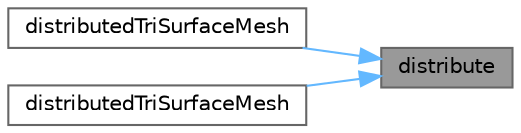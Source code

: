 digraph "distribute"
{
 // LATEX_PDF_SIZE
  bgcolor="transparent";
  edge [fontname=Helvetica,fontsize=10,labelfontname=Helvetica,labelfontsize=10];
  node [fontname=Helvetica,fontsize=10,shape=box,height=0.2,width=0.4];
  rankdir="RL";
  Node1 [id="Node000001",label="distribute",height=0.2,width=0.4,color="gray40", fillcolor="grey60", style="filled", fontcolor="black",tooltip=" "];
  Node1 -> Node2 [id="edge1_Node000001_Node000002",dir="back",color="steelblue1",style="solid",tooltip=" "];
  Node2 [id="Node000002",label="distributedTriSurfaceMesh",height=0.2,width=0.4,color="grey40", fillcolor="white", style="filled",URL="$classFoam_1_1distributedTriSurfaceMesh.html#a6a2bfdfbb57bb45cbcb9975d3de13547",tooltip=" "];
  Node1 -> Node3 [id="edge2_Node000001_Node000003",dir="back",color="steelblue1",style="solid",tooltip=" "];
  Node3 [id="Node000003",label="distributedTriSurfaceMesh",height=0.2,width=0.4,color="grey40", fillcolor="white", style="filled",URL="$classFoam_1_1distributedTriSurfaceMesh.html#a18077a1add0f98b52352dcf30f54bcc1",tooltip=" "];
}
